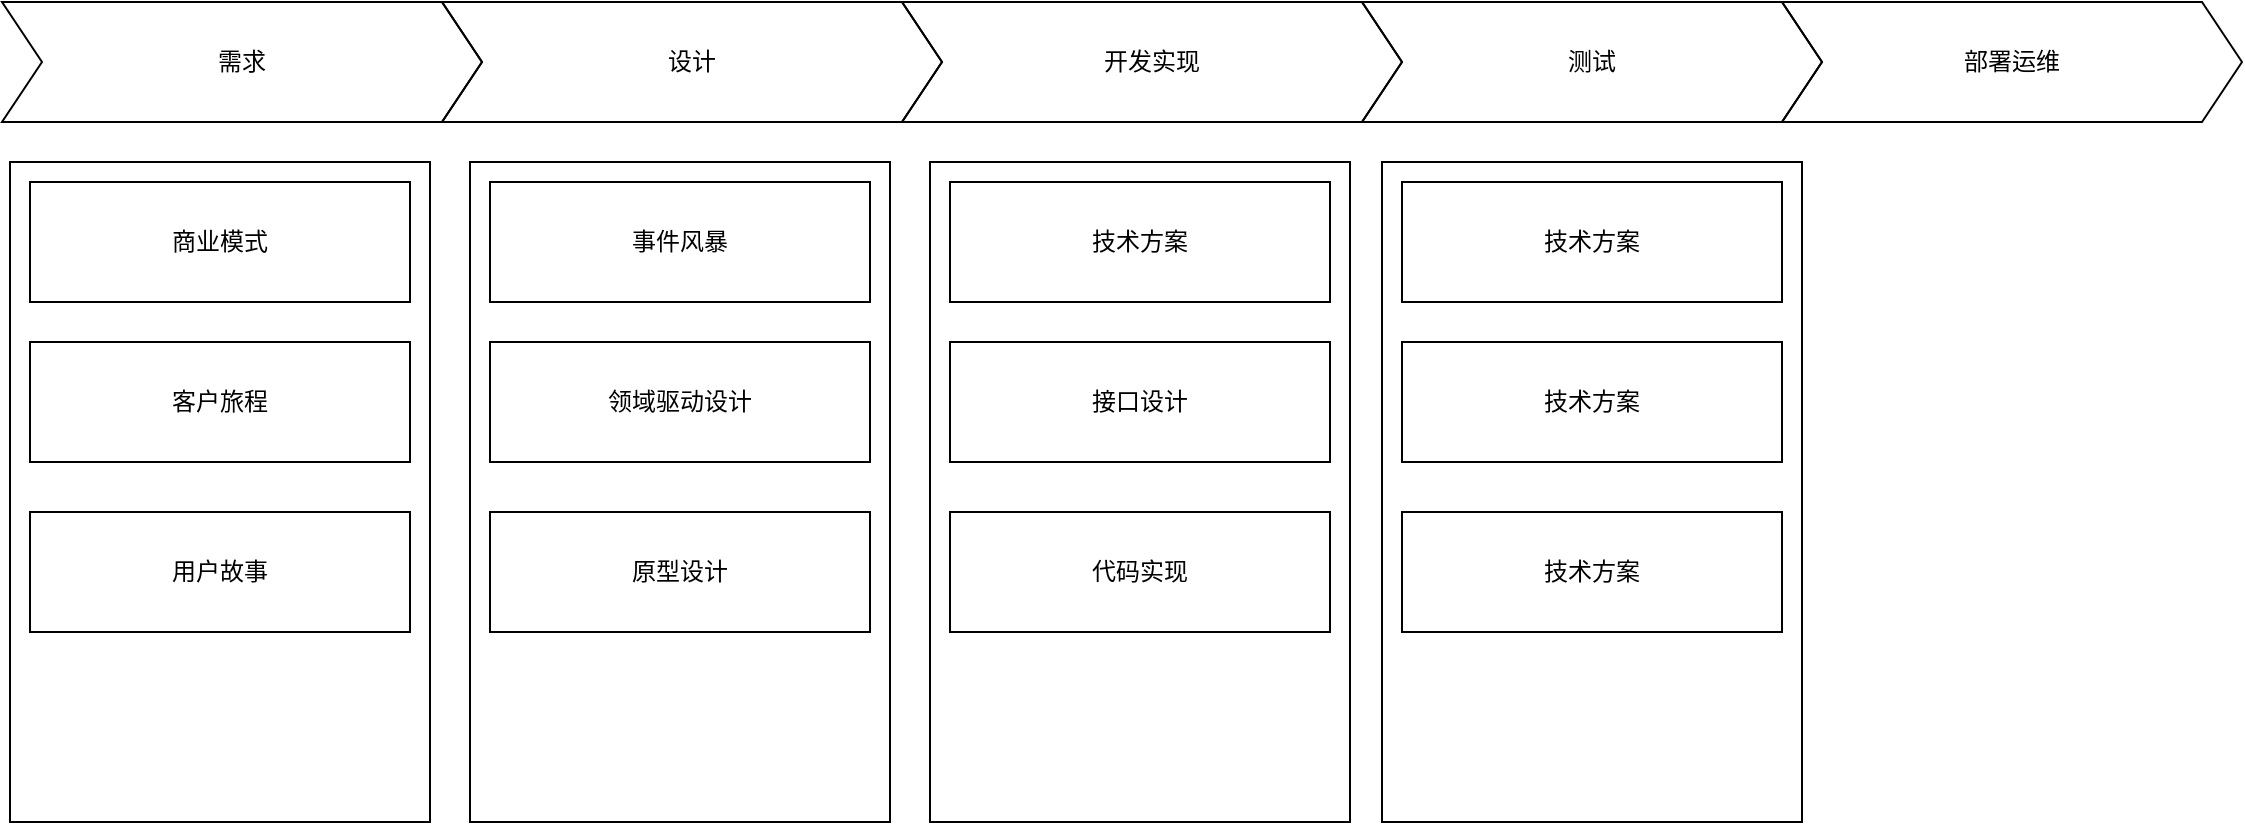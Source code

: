 <mxfile version="12.9.3" type="github">
  <diagram id="Y75o3xpsbjKIEjDtISRW" name="第 1 页">
    <mxGraphModel dx="1422" dy="794" grid="1" gridSize="10" guides="1" tooltips="1" connect="1" arrows="1" fold="1" page="1" pageScale="1" pageWidth="827" pageHeight="1169" math="0" shadow="0">
      <root>
        <mxCell id="0" />
        <mxCell id="1" parent="0" />
        <mxCell id="gz9A1gqE0fE7ibQqUqPR-7" value="" style="rounded=0;whiteSpace=wrap;html=1;fillColor=none;" vertex="1" parent="1">
          <mxGeometry x="44" y="320" width="210" height="330" as="geometry" />
        </mxCell>
        <mxCell id="gz9A1gqE0fE7ibQqUqPR-8" value="" style="rounded=0;whiteSpace=wrap;html=1;fillColor=none;" vertex="1" parent="1">
          <mxGeometry x="274" y="320" width="210" height="330" as="geometry" />
        </mxCell>
        <mxCell id="gz9A1gqE0fE7ibQqUqPR-9" value="" style="rounded=0;whiteSpace=wrap;html=1;fillColor=none;" vertex="1" parent="1">
          <mxGeometry x="504" y="320" width="210" height="330" as="geometry" />
        </mxCell>
        <mxCell id="gz9A1gqE0fE7ibQqUqPR-15" value="客户旅程" style="rounded=0;whiteSpace=wrap;html=1;fillColor=none;" vertex="1" parent="1">
          <mxGeometry x="54" y="410" width="190" height="60" as="geometry" />
        </mxCell>
        <mxCell id="gz9A1gqE0fE7ibQqUqPR-16" value="用户故事" style="rounded=0;whiteSpace=wrap;html=1;fillColor=none;" vertex="1" parent="1">
          <mxGeometry x="54" y="495" width="190" height="60" as="geometry" />
        </mxCell>
        <mxCell id="gz9A1gqE0fE7ibQqUqPR-17" value="事件风暴" style="rounded=0;whiteSpace=wrap;html=1;fillColor=none;" vertex="1" parent="1">
          <mxGeometry x="284" y="330" width="190" height="60" as="geometry" />
        </mxCell>
        <mxCell id="gz9A1gqE0fE7ibQqUqPR-18" value="领域驱动设计" style="rounded=0;whiteSpace=wrap;html=1;fillColor=none;" vertex="1" parent="1">
          <mxGeometry x="284" y="410" width="190" height="60" as="geometry" />
        </mxCell>
        <mxCell id="gz9A1gqE0fE7ibQqUqPR-19" value="原型设计" style="rounded=0;whiteSpace=wrap;html=1;fillColor=none;" vertex="1" parent="1">
          <mxGeometry x="284" y="495" width="190" height="60" as="geometry" />
        </mxCell>
        <mxCell id="gz9A1gqE0fE7ibQqUqPR-20" value="技术方案" style="rounded=0;whiteSpace=wrap;html=1;fillColor=none;" vertex="1" parent="1">
          <mxGeometry x="514" y="330" width="190" height="60" as="geometry" />
        </mxCell>
        <mxCell id="gz9A1gqE0fE7ibQqUqPR-21" value="接口设计" style="rounded=0;whiteSpace=wrap;html=1;fillColor=none;" vertex="1" parent="1">
          <mxGeometry x="514" y="410" width="190" height="60" as="geometry" />
        </mxCell>
        <mxCell id="gz9A1gqE0fE7ibQqUqPR-22" value="代码实现" style="rounded=0;whiteSpace=wrap;html=1;fillColor=none;" vertex="1" parent="1">
          <mxGeometry x="514" y="495" width="190" height="60" as="geometry" />
        </mxCell>
        <mxCell id="gz9A1gqE0fE7ibQqUqPR-26" value="商业模式" style="rounded=0;whiteSpace=wrap;html=1;fillColor=none;" vertex="1" parent="1">
          <mxGeometry x="54" y="330" width="190" height="60" as="geometry" />
        </mxCell>
        <mxCell id="gz9A1gqE0fE7ibQqUqPR-33" value="需求" style="shape=step;perimeter=stepPerimeter;whiteSpace=wrap;html=1;fixedSize=1;fillColor=none;align=center;size=20;" vertex="1" parent="1">
          <mxGeometry x="40" y="240" width="240" height="60" as="geometry" />
        </mxCell>
        <mxCell id="gz9A1gqE0fE7ibQqUqPR-34" value="设计" style="shape=step;perimeter=stepPerimeter;whiteSpace=wrap;html=1;fixedSize=1;fillColor=none;align=center;" vertex="1" parent="1">
          <mxGeometry x="260" y="240" width="250" height="60" as="geometry" />
        </mxCell>
        <mxCell id="gz9A1gqE0fE7ibQqUqPR-35" value="开发实现" style="shape=step;perimeter=stepPerimeter;whiteSpace=wrap;html=1;fixedSize=1;fillColor=none;align=center;size=20;" vertex="1" parent="1">
          <mxGeometry x="490" y="240" width="250" height="60" as="geometry" />
        </mxCell>
        <mxCell id="gz9A1gqE0fE7ibQqUqPR-37" value="测试" style="shape=step;perimeter=stepPerimeter;whiteSpace=wrap;html=1;fixedSize=1;fillColor=none;align=center;size=20;" vertex="1" parent="1">
          <mxGeometry x="720" y="240" width="230" height="60" as="geometry" />
        </mxCell>
        <mxCell id="gz9A1gqE0fE7ibQqUqPR-38" value="部署运维" style="shape=step;perimeter=stepPerimeter;whiteSpace=wrap;html=1;fixedSize=1;fillColor=none;align=center;size=20;" vertex="1" parent="1">
          <mxGeometry x="930" y="240" width="230" height="60" as="geometry" />
        </mxCell>
        <mxCell id="gz9A1gqE0fE7ibQqUqPR-39" value="" style="rounded=0;whiteSpace=wrap;html=1;fillColor=none;" vertex="1" parent="1">
          <mxGeometry x="730" y="320" width="210" height="330" as="geometry" />
        </mxCell>
        <mxCell id="gz9A1gqE0fE7ibQqUqPR-40" value="技术方案" style="rounded=0;whiteSpace=wrap;html=1;fillColor=none;" vertex="1" parent="1">
          <mxGeometry x="740" y="330" width="190" height="60" as="geometry" />
        </mxCell>
        <mxCell id="gz9A1gqE0fE7ibQqUqPR-41" value="技术方案" style="rounded=0;whiteSpace=wrap;html=1;fillColor=none;" vertex="1" parent="1">
          <mxGeometry x="740" y="410" width="190" height="60" as="geometry" />
        </mxCell>
        <mxCell id="gz9A1gqE0fE7ibQqUqPR-42" value="技术方案" style="rounded=0;whiteSpace=wrap;html=1;fillColor=none;" vertex="1" parent="1">
          <mxGeometry x="740" y="495" width="190" height="60" as="geometry" />
        </mxCell>
      </root>
    </mxGraphModel>
  </diagram>
</mxfile>
